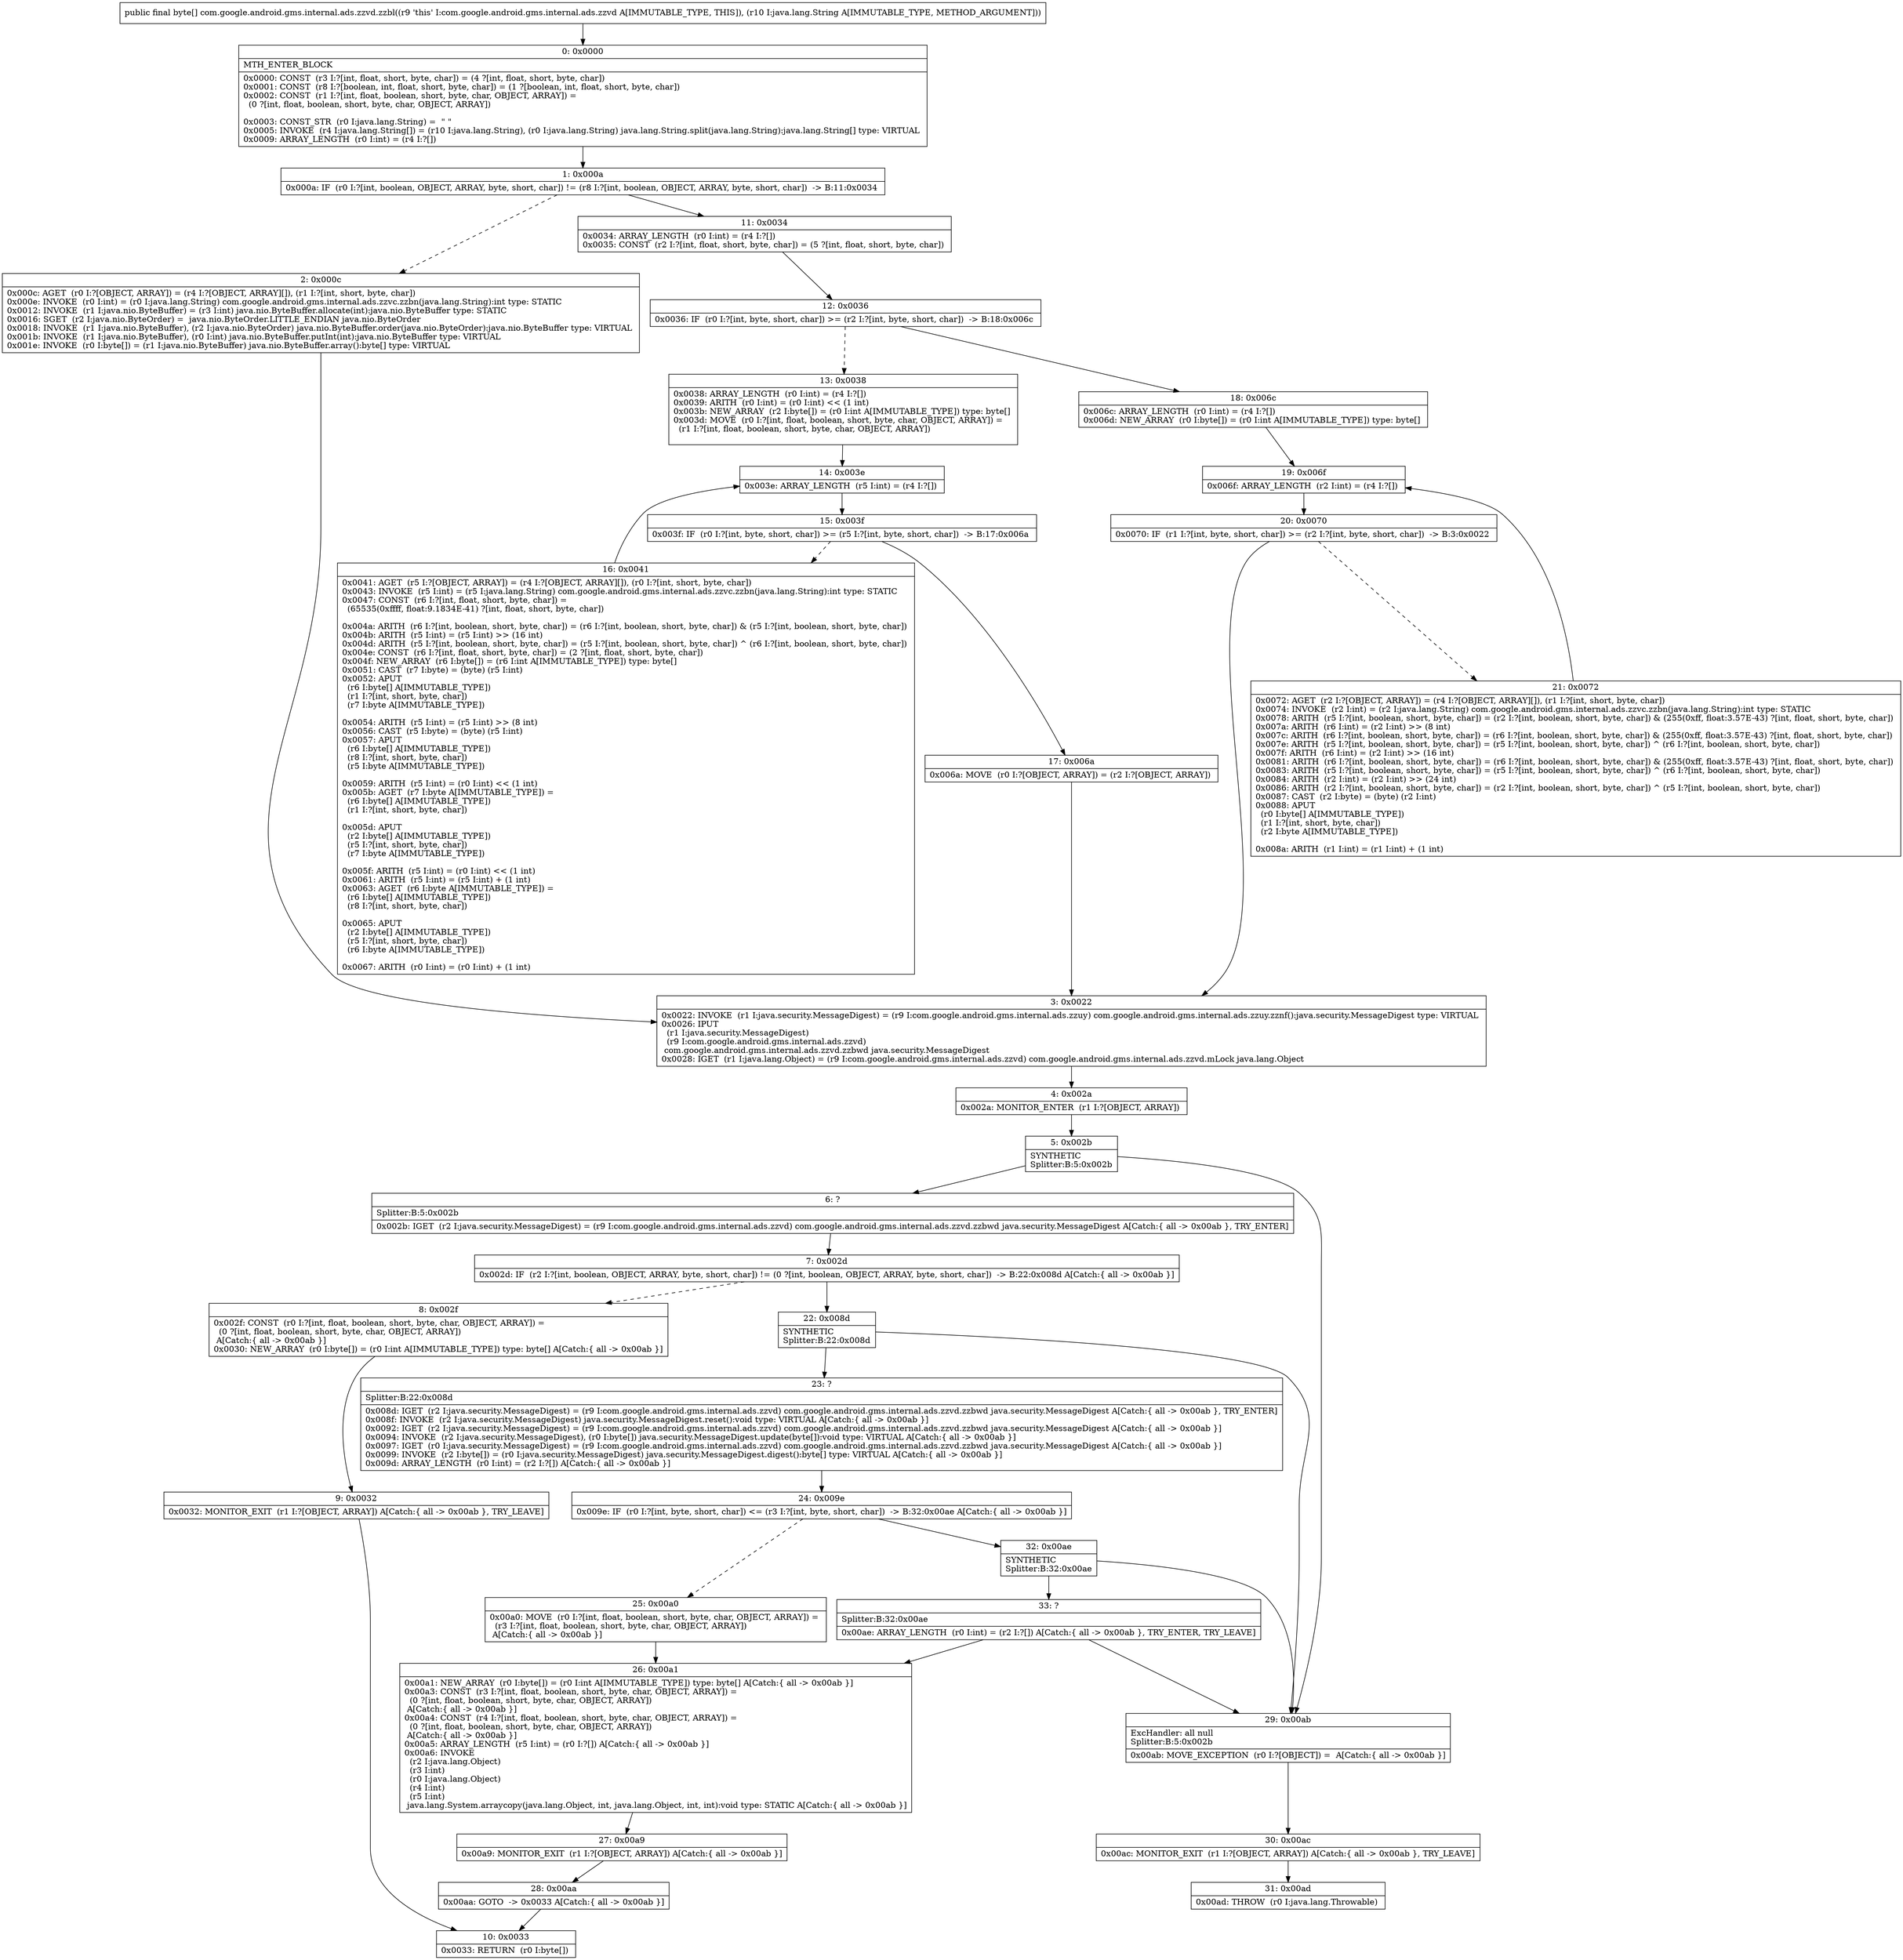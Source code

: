 digraph "CFG forcom.google.android.gms.internal.ads.zzvd.zzbl(Ljava\/lang\/String;)[B" {
Node_0 [shape=record,label="{0\:\ 0x0000|MTH_ENTER_BLOCK\l|0x0000: CONST  (r3 I:?[int, float, short, byte, char]) = (4 ?[int, float, short, byte, char]) \l0x0001: CONST  (r8 I:?[boolean, int, float, short, byte, char]) = (1 ?[boolean, int, float, short, byte, char]) \l0x0002: CONST  (r1 I:?[int, float, boolean, short, byte, char, OBJECT, ARRAY]) = \l  (0 ?[int, float, boolean, short, byte, char, OBJECT, ARRAY])\l \l0x0003: CONST_STR  (r0 I:java.lang.String) =  \" \" \l0x0005: INVOKE  (r4 I:java.lang.String[]) = (r10 I:java.lang.String), (r0 I:java.lang.String) java.lang.String.split(java.lang.String):java.lang.String[] type: VIRTUAL \l0x0009: ARRAY_LENGTH  (r0 I:int) = (r4 I:?[]) \l}"];
Node_1 [shape=record,label="{1\:\ 0x000a|0x000a: IF  (r0 I:?[int, boolean, OBJECT, ARRAY, byte, short, char]) != (r8 I:?[int, boolean, OBJECT, ARRAY, byte, short, char])  \-\> B:11:0x0034 \l}"];
Node_2 [shape=record,label="{2\:\ 0x000c|0x000c: AGET  (r0 I:?[OBJECT, ARRAY]) = (r4 I:?[OBJECT, ARRAY][]), (r1 I:?[int, short, byte, char]) \l0x000e: INVOKE  (r0 I:int) = (r0 I:java.lang.String) com.google.android.gms.internal.ads.zzvc.zzbn(java.lang.String):int type: STATIC \l0x0012: INVOKE  (r1 I:java.nio.ByteBuffer) = (r3 I:int) java.nio.ByteBuffer.allocate(int):java.nio.ByteBuffer type: STATIC \l0x0016: SGET  (r2 I:java.nio.ByteOrder) =  java.nio.ByteOrder.LITTLE_ENDIAN java.nio.ByteOrder \l0x0018: INVOKE  (r1 I:java.nio.ByteBuffer), (r2 I:java.nio.ByteOrder) java.nio.ByteBuffer.order(java.nio.ByteOrder):java.nio.ByteBuffer type: VIRTUAL \l0x001b: INVOKE  (r1 I:java.nio.ByteBuffer), (r0 I:int) java.nio.ByteBuffer.putInt(int):java.nio.ByteBuffer type: VIRTUAL \l0x001e: INVOKE  (r0 I:byte[]) = (r1 I:java.nio.ByteBuffer) java.nio.ByteBuffer.array():byte[] type: VIRTUAL \l}"];
Node_3 [shape=record,label="{3\:\ 0x0022|0x0022: INVOKE  (r1 I:java.security.MessageDigest) = (r9 I:com.google.android.gms.internal.ads.zzuy) com.google.android.gms.internal.ads.zzuy.zznf():java.security.MessageDigest type: VIRTUAL \l0x0026: IPUT  \l  (r1 I:java.security.MessageDigest)\l  (r9 I:com.google.android.gms.internal.ads.zzvd)\l com.google.android.gms.internal.ads.zzvd.zzbwd java.security.MessageDigest \l0x0028: IGET  (r1 I:java.lang.Object) = (r9 I:com.google.android.gms.internal.ads.zzvd) com.google.android.gms.internal.ads.zzvd.mLock java.lang.Object \l}"];
Node_4 [shape=record,label="{4\:\ 0x002a|0x002a: MONITOR_ENTER  (r1 I:?[OBJECT, ARRAY]) \l}"];
Node_5 [shape=record,label="{5\:\ 0x002b|SYNTHETIC\lSplitter:B:5:0x002b\l}"];
Node_6 [shape=record,label="{6\:\ ?|Splitter:B:5:0x002b\l|0x002b: IGET  (r2 I:java.security.MessageDigest) = (r9 I:com.google.android.gms.internal.ads.zzvd) com.google.android.gms.internal.ads.zzvd.zzbwd java.security.MessageDigest A[Catch:\{ all \-\> 0x00ab \}, TRY_ENTER]\l}"];
Node_7 [shape=record,label="{7\:\ 0x002d|0x002d: IF  (r2 I:?[int, boolean, OBJECT, ARRAY, byte, short, char]) != (0 ?[int, boolean, OBJECT, ARRAY, byte, short, char])  \-\> B:22:0x008d A[Catch:\{ all \-\> 0x00ab \}]\l}"];
Node_8 [shape=record,label="{8\:\ 0x002f|0x002f: CONST  (r0 I:?[int, float, boolean, short, byte, char, OBJECT, ARRAY]) = \l  (0 ?[int, float, boolean, short, byte, char, OBJECT, ARRAY])\l A[Catch:\{ all \-\> 0x00ab \}]\l0x0030: NEW_ARRAY  (r0 I:byte[]) = (r0 I:int A[IMMUTABLE_TYPE]) type: byte[] A[Catch:\{ all \-\> 0x00ab \}]\l}"];
Node_9 [shape=record,label="{9\:\ 0x0032|0x0032: MONITOR_EXIT  (r1 I:?[OBJECT, ARRAY]) A[Catch:\{ all \-\> 0x00ab \}, TRY_LEAVE]\l}"];
Node_10 [shape=record,label="{10\:\ 0x0033|0x0033: RETURN  (r0 I:byte[]) \l}"];
Node_11 [shape=record,label="{11\:\ 0x0034|0x0034: ARRAY_LENGTH  (r0 I:int) = (r4 I:?[]) \l0x0035: CONST  (r2 I:?[int, float, short, byte, char]) = (5 ?[int, float, short, byte, char]) \l}"];
Node_12 [shape=record,label="{12\:\ 0x0036|0x0036: IF  (r0 I:?[int, byte, short, char]) \>= (r2 I:?[int, byte, short, char])  \-\> B:18:0x006c \l}"];
Node_13 [shape=record,label="{13\:\ 0x0038|0x0038: ARRAY_LENGTH  (r0 I:int) = (r4 I:?[]) \l0x0039: ARITH  (r0 I:int) = (r0 I:int) \<\< (1 int) \l0x003b: NEW_ARRAY  (r2 I:byte[]) = (r0 I:int A[IMMUTABLE_TYPE]) type: byte[] \l0x003d: MOVE  (r0 I:?[int, float, boolean, short, byte, char, OBJECT, ARRAY]) = \l  (r1 I:?[int, float, boolean, short, byte, char, OBJECT, ARRAY])\l \l}"];
Node_14 [shape=record,label="{14\:\ 0x003e|0x003e: ARRAY_LENGTH  (r5 I:int) = (r4 I:?[]) \l}"];
Node_15 [shape=record,label="{15\:\ 0x003f|0x003f: IF  (r0 I:?[int, byte, short, char]) \>= (r5 I:?[int, byte, short, char])  \-\> B:17:0x006a \l}"];
Node_16 [shape=record,label="{16\:\ 0x0041|0x0041: AGET  (r5 I:?[OBJECT, ARRAY]) = (r4 I:?[OBJECT, ARRAY][]), (r0 I:?[int, short, byte, char]) \l0x0043: INVOKE  (r5 I:int) = (r5 I:java.lang.String) com.google.android.gms.internal.ads.zzvc.zzbn(java.lang.String):int type: STATIC \l0x0047: CONST  (r6 I:?[int, float, short, byte, char]) = \l  (65535(0xffff, float:9.1834E\-41) ?[int, float, short, byte, char])\l \l0x004a: ARITH  (r6 I:?[int, boolean, short, byte, char]) = (r6 I:?[int, boolean, short, byte, char]) & (r5 I:?[int, boolean, short, byte, char]) \l0x004b: ARITH  (r5 I:int) = (r5 I:int) \>\> (16 int) \l0x004d: ARITH  (r5 I:?[int, boolean, short, byte, char]) = (r5 I:?[int, boolean, short, byte, char]) ^ (r6 I:?[int, boolean, short, byte, char]) \l0x004e: CONST  (r6 I:?[int, float, short, byte, char]) = (2 ?[int, float, short, byte, char]) \l0x004f: NEW_ARRAY  (r6 I:byte[]) = (r6 I:int A[IMMUTABLE_TYPE]) type: byte[] \l0x0051: CAST  (r7 I:byte) = (byte) (r5 I:int) \l0x0052: APUT  \l  (r6 I:byte[] A[IMMUTABLE_TYPE])\l  (r1 I:?[int, short, byte, char])\l  (r7 I:byte A[IMMUTABLE_TYPE])\l \l0x0054: ARITH  (r5 I:int) = (r5 I:int) \>\> (8 int) \l0x0056: CAST  (r5 I:byte) = (byte) (r5 I:int) \l0x0057: APUT  \l  (r6 I:byte[] A[IMMUTABLE_TYPE])\l  (r8 I:?[int, short, byte, char])\l  (r5 I:byte A[IMMUTABLE_TYPE])\l \l0x0059: ARITH  (r5 I:int) = (r0 I:int) \<\< (1 int) \l0x005b: AGET  (r7 I:byte A[IMMUTABLE_TYPE]) = \l  (r6 I:byte[] A[IMMUTABLE_TYPE])\l  (r1 I:?[int, short, byte, char])\l \l0x005d: APUT  \l  (r2 I:byte[] A[IMMUTABLE_TYPE])\l  (r5 I:?[int, short, byte, char])\l  (r7 I:byte A[IMMUTABLE_TYPE])\l \l0x005f: ARITH  (r5 I:int) = (r0 I:int) \<\< (1 int) \l0x0061: ARITH  (r5 I:int) = (r5 I:int) + (1 int) \l0x0063: AGET  (r6 I:byte A[IMMUTABLE_TYPE]) = \l  (r6 I:byte[] A[IMMUTABLE_TYPE])\l  (r8 I:?[int, short, byte, char])\l \l0x0065: APUT  \l  (r2 I:byte[] A[IMMUTABLE_TYPE])\l  (r5 I:?[int, short, byte, char])\l  (r6 I:byte A[IMMUTABLE_TYPE])\l \l0x0067: ARITH  (r0 I:int) = (r0 I:int) + (1 int) \l}"];
Node_17 [shape=record,label="{17\:\ 0x006a|0x006a: MOVE  (r0 I:?[OBJECT, ARRAY]) = (r2 I:?[OBJECT, ARRAY]) \l}"];
Node_18 [shape=record,label="{18\:\ 0x006c|0x006c: ARRAY_LENGTH  (r0 I:int) = (r4 I:?[]) \l0x006d: NEW_ARRAY  (r0 I:byte[]) = (r0 I:int A[IMMUTABLE_TYPE]) type: byte[] \l}"];
Node_19 [shape=record,label="{19\:\ 0x006f|0x006f: ARRAY_LENGTH  (r2 I:int) = (r4 I:?[]) \l}"];
Node_20 [shape=record,label="{20\:\ 0x0070|0x0070: IF  (r1 I:?[int, byte, short, char]) \>= (r2 I:?[int, byte, short, char])  \-\> B:3:0x0022 \l}"];
Node_21 [shape=record,label="{21\:\ 0x0072|0x0072: AGET  (r2 I:?[OBJECT, ARRAY]) = (r4 I:?[OBJECT, ARRAY][]), (r1 I:?[int, short, byte, char]) \l0x0074: INVOKE  (r2 I:int) = (r2 I:java.lang.String) com.google.android.gms.internal.ads.zzvc.zzbn(java.lang.String):int type: STATIC \l0x0078: ARITH  (r5 I:?[int, boolean, short, byte, char]) = (r2 I:?[int, boolean, short, byte, char]) & (255(0xff, float:3.57E\-43) ?[int, float, short, byte, char]) \l0x007a: ARITH  (r6 I:int) = (r2 I:int) \>\> (8 int) \l0x007c: ARITH  (r6 I:?[int, boolean, short, byte, char]) = (r6 I:?[int, boolean, short, byte, char]) & (255(0xff, float:3.57E\-43) ?[int, float, short, byte, char]) \l0x007e: ARITH  (r5 I:?[int, boolean, short, byte, char]) = (r5 I:?[int, boolean, short, byte, char]) ^ (r6 I:?[int, boolean, short, byte, char]) \l0x007f: ARITH  (r6 I:int) = (r2 I:int) \>\> (16 int) \l0x0081: ARITH  (r6 I:?[int, boolean, short, byte, char]) = (r6 I:?[int, boolean, short, byte, char]) & (255(0xff, float:3.57E\-43) ?[int, float, short, byte, char]) \l0x0083: ARITH  (r5 I:?[int, boolean, short, byte, char]) = (r5 I:?[int, boolean, short, byte, char]) ^ (r6 I:?[int, boolean, short, byte, char]) \l0x0084: ARITH  (r2 I:int) = (r2 I:int) \>\> (24 int) \l0x0086: ARITH  (r2 I:?[int, boolean, short, byte, char]) = (r2 I:?[int, boolean, short, byte, char]) ^ (r5 I:?[int, boolean, short, byte, char]) \l0x0087: CAST  (r2 I:byte) = (byte) (r2 I:int) \l0x0088: APUT  \l  (r0 I:byte[] A[IMMUTABLE_TYPE])\l  (r1 I:?[int, short, byte, char])\l  (r2 I:byte A[IMMUTABLE_TYPE])\l \l0x008a: ARITH  (r1 I:int) = (r1 I:int) + (1 int) \l}"];
Node_22 [shape=record,label="{22\:\ 0x008d|SYNTHETIC\lSplitter:B:22:0x008d\l}"];
Node_23 [shape=record,label="{23\:\ ?|Splitter:B:22:0x008d\l|0x008d: IGET  (r2 I:java.security.MessageDigest) = (r9 I:com.google.android.gms.internal.ads.zzvd) com.google.android.gms.internal.ads.zzvd.zzbwd java.security.MessageDigest A[Catch:\{ all \-\> 0x00ab \}, TRY_ENTER]\l0x008f: INVOKE  (r2 I:java.security.MessageDigest) java.security.MessageDigest.reset():void type: VIRTUAL A[Catch:\{ all \-\> 0x00ab \}]\l0x0092: IGET  (r2 I:java.security.MessageDigest) = (r9 I:com.google.android.gms.internal.ads.zzvd) com.google.android.gms.internal.ads.zzvd.zzbwd java.security.MessageDigest A[Catch:\{ all \-\> 0x00ab \}]\l0x0094: INVOKE  (r2 I:java.security.MessageDigest), (r0 I:byte[]) java.security.MessageDigest.update(byte[]):void type: VIRTUAL A[Catch:\{ all \-\> 0x00ab \}]\l0x0097: IGET  (r0 I:java.security.MessageDigest) = (r9 I:com.google.android.gms.internal.ads.zzvd) com.google.android.gms.internal.ads.zzvd.zzbwd java.security.MessageDigest A[Catch:\{ all \-\> 0x00ab \}]\l0x0099: INVOKE  (r2 I:byte[]) = (r0 I:java.security.MessageDigest) java.security.MessageDigest.digest():byte[] type: VIRTUAL A[Catch:\{ all \-\> 0x00ab \}]\l0x009d: ARRAY_LENGTH  (r0 I:int) = (r2 I:?[]) A[Catch:\{ all \-\> 0x00ab \}]\l}"];
Node_24 [shape=record,label="{24\:\ 0x009e|0x009e: IF  (r0 I:?[int, byte, short, char]) \<= (r3 I:?[int, byte, short, char])  \-\> B:32:0x00ae A[Catch:\{ all \-\> 0x00ab \}]\l}"];
Node_25 [shape=record,label="{25\:\ 0x00a0|0x00a0: MOVE  (r0 I:?[int, float, boolean, short, byte, char, OBJECT, ARRAY]) = \l  (r3 I:?[int, float, boolean, short, byte, char, OBJECT, ARRAY])\l A[Catch:\{ all \-\> 0x00ab \}]\l}"];
Node_26 [shape=record,label="{26\:\ 0x00a1|0x00a1: NEW_ARRAY  (r0 I:byte[]) = (r0 I:int A[IMMUTABLE_TYPE]) type: byte[] A[Catch:\{ all \-\> 0x00ab \}]\l0x00a3: CONST  (r3 I:?[int, float, boolean, short, byte, char, OBJECT, ARRAY]) = \l  (0 ?[int, float, boolean, short, byte, char, OBJECT, ARRAY])\l A[Catch:\{ all \-\> 0x00ab \}]\l0x00a4: CONST  (r4 I:?[int, float, boolean, short, byte, char, OBJECT, ARRAY]) = \l  (0 ?[int, float, boolean, short, byte, char, OBJECT, ARRAY])\l A[Catch:\{ all \-\> 0x00ab \}]\l0x00a5: ARRAY_LENGTH  (r5 I:int) = (r0 I:?[]) A[Catch:\{ all \-\> 0x00ab \}]\l0x00a6: INVOKE  \l  (r2 I:java.lang.Object)\l  (r3 I:int)\l  (r0 I:java.lang.Object)\l  (r4 I:int)\l  (r5 I:int)\l java.lang.System.arraycopy(java.lang.Object, int, java.lang.Object, int, int):void type: STATIC A[Catch:\{ all \-\> 0x00ab \}]\l}"];
Node_27 [shape=record,label="{27\:\ 0x00a9|0x00a9: MONITOR_EXIT  (r1 I:?[OBJECT, ARRAY]) A[Catch:\{ all \-\> 0x00ab \}]\l}"];
Node_28 [shape=record,label="{28\:\ 0x00aa|0x00aa: GOTO  \-\> 0x0033 A[Catch:\{ all \-\> 0x00ab \}]\l}"];
Node_29 [shape=record,label="{29\:\ 0x00ab|ExcHandler: all null\lSplitter:B:5:0x002b\l|0x00ab: MOVE_EXCEPTION  (r0 I:?[OBJECT]) =  A[Catch:\{ all \-\> 0x00ab \}]\l}"];
Node_30 [shape=record,label="{30\:\ 0x00ac|0x00ac: MONITOR_EXIT  (r1 I:?[OBJECT, ARRAY]) A[Catch:\{ all \-\> 0x00ab \}, TRY_LEAVE]\l}"];
Node_31 [shape=record,label="{31\:\ 0x00ad|0x00ad: THROW  (r0 I:java.lang.Throwable) \l}"];
Node_32 [shape=record,label="{32\:\ 0x00ae|SYNTHETIC\lSplitter:B:32:0x00ae\l}"];
Node_33 [shape=record,label="{33\:\ ?|Splitter:B:32:0x00ae\l|0x00ae: ARRAY_LENGTH  (r0 I:int) = (r2 I:?[]) A[Catch:\{ all \-\> 0x00ab \}, TRY_ENTER, TRY_LEAVE]\l}"];
MethodNode[shape=record,label="{public final byte[] com.google.android.gms.internal.ads.zzvd.zzbl((r9 'this' I:com.google.android.gms.internal.ads.zzvd A[IMMUTABLE_TYPE, THIS]), (r10 I:java.lang.String A[IMMUTABLE_TYPE, METHOD_ARGUMENT])) }"];
MethodNode -> Node_0;
Node_0 -> Node_1;
Node_1 -> Node_2[style=dashed];
Node_1 -> Node_11;
Node_2 -> Node_3;
Node_3 -> Node_4;
Node_4 -> Node_5;
Node_5 -> Node_6;
Node_5 -> Node_29;
Node_6 -> Node_7;
Node_7 -> Node_8[style=dashed];
Node_7 -> Node_22;
Node_8 -> Node_9;
Node_9 -> Node_10;
Node_11 -> Node_12;
Node_12 -> Node_13[style=dashed];
Node_12 -> Node_18;
Node_13 -> Node_14;
Node_14 -> Node_15;
Node_15 -> Node_16[style=dashed];
Node_15 -> Node_17;
Node_16 -> Node_14;
Node_17 -> Node_3;
Node_18 -> Node_19;
Node_19 -> Node_20;
Node_20 -> Node_3;
Node_20 -> Node_21[style=dashed];
Node_21 -> Node_19;
Node_22 -> Node_23;
Node_22 -> Node_29;
Node_23 -> Node_24;
Node_24 -> Node_25[style=dashed];
Node_24 -> Node_32;
Node_25 -> Node_26;
Node_26 -> Node_27;
Node_27 -> Node_28;
Node_28 -> Node_10;
Node_29 -> Node_30;
Node_30 -> Node_31;
Node_32 -> Node_33;
Node_32 -> Node_29;
Node_33 -> Node_29;
Node_33 -> Node_26;
}

